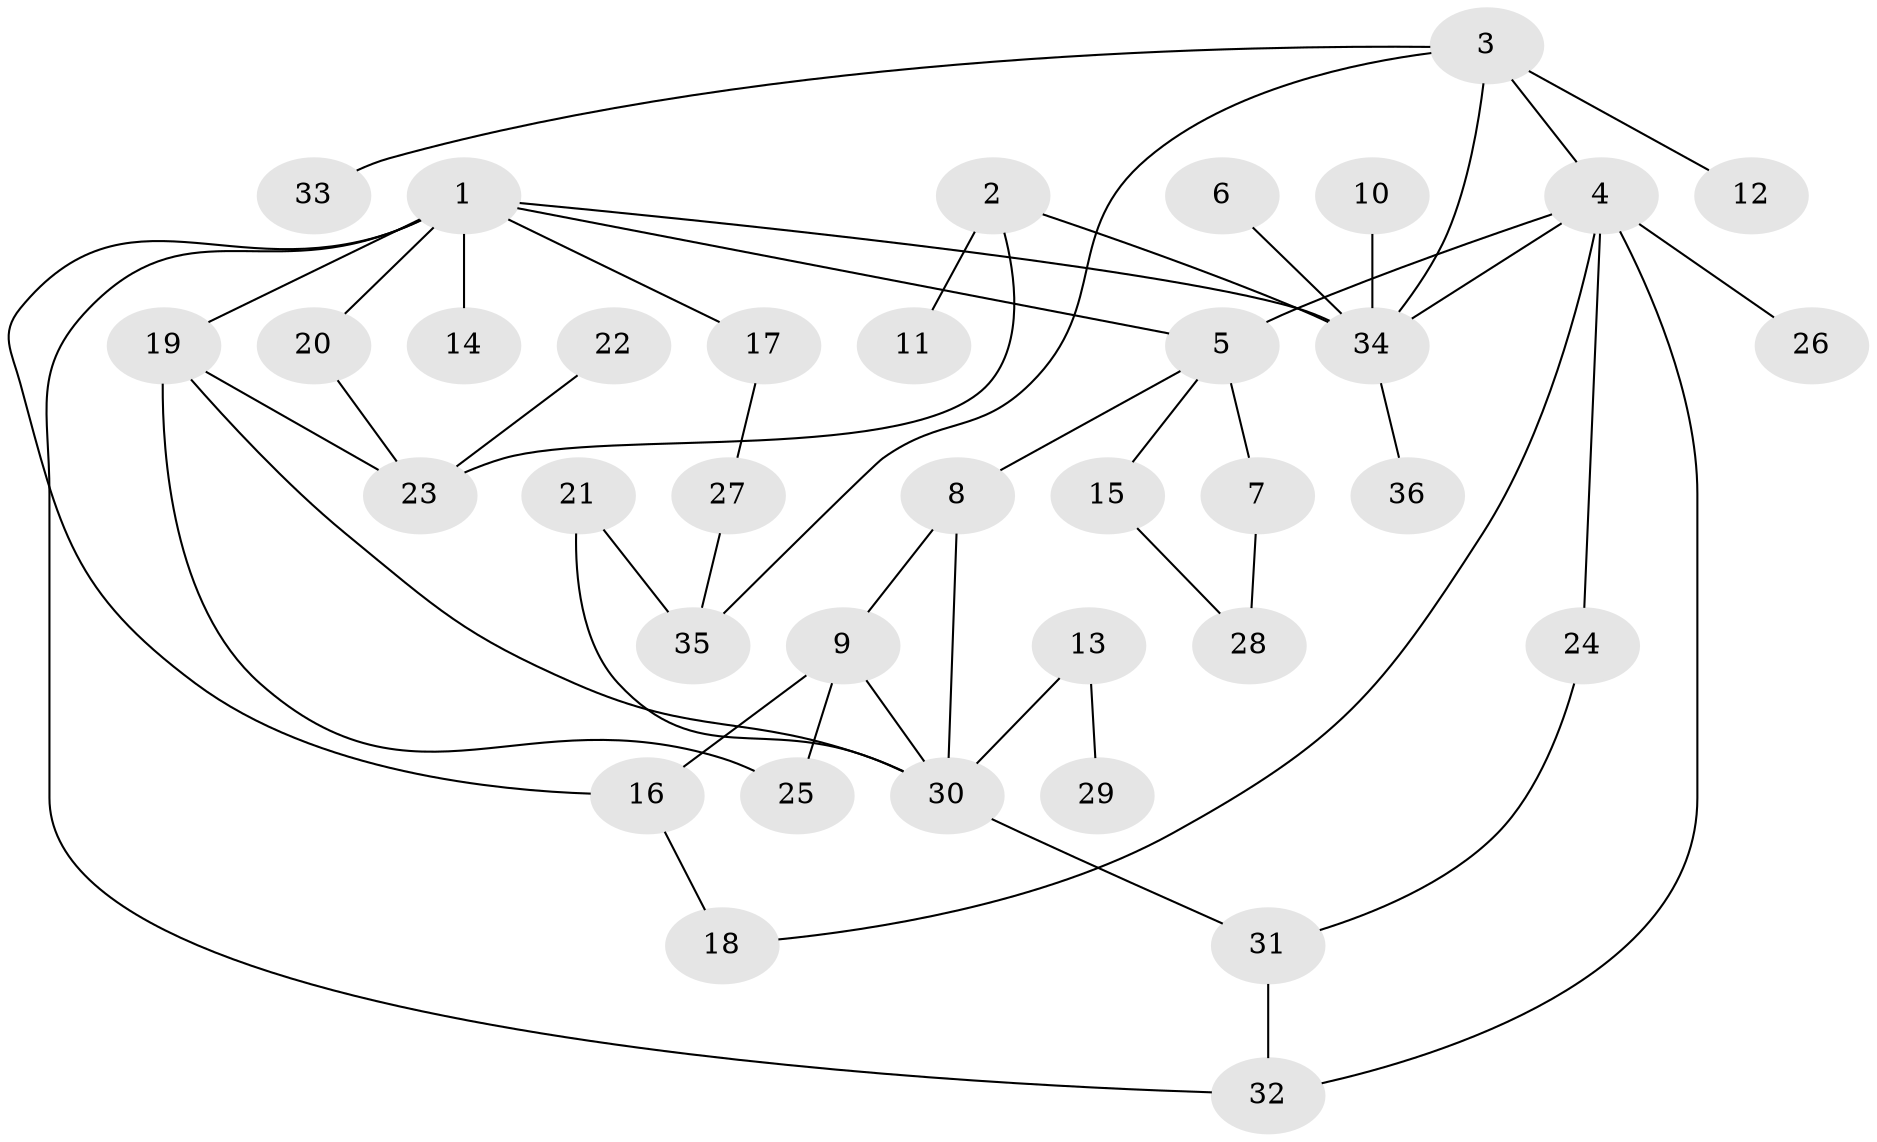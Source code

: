 // original degree distribution, {4: 0.11267605633802817, 6: 0.056338028169014086, 9: 0.014084507042253521, 3: 0.1267605633802817, 2: 0.352112676056338, 1: 0.323943661971831, 5: 0.014084507042253521}
// Generated by graph-tools (version 1.1) at 2025/01/03/09/25 03:01:08]
// undirected, 36 vertices, 50 edges
graph export_dot {
graph [start="1"]
  node [color=gray90,style=filled];
  1;
  2;
  3;
  4;
  5;
  6;
  7;
  8;
  9;
  10;
  11;
  12;
  13;
  14;
  15;
  16;
  17;
  18;
  19;
  20;
  21;
  22;
  23;
  24;
  25;
  26;
  27;
  28;
  29;
  30;
  31;
  32;
  33;
  34;
  35;
  36;
  1 -- 5 [weight=1.0];
  1 -- 14 [weight=1.0];
  1 -- 16 [weight=1.0];
  1 -- 17 [weight=1.0];
  1 -- 19 [weight=1.0];
  1 -- 20 [weight=1.0];
  1 -- 32 [weight=1.0];
  1 -- 34 [weight=1.0];
  2 -- 11 [weight=1.0];
  2 -- 23 [weight=1.0];
  2 -- 34 [weight=1.0];
  3 -- 4 [weight=1.0];
  3 -- 12 [weight=1.0];
  3 -- 33 [weight=1.0];
  3 -- 34 [weight=1.0];
  3 -- 35 [weight=1.0];
  4 -- 5 [weight=1.0];
  4 -- 18 [weight=1.0];
  4 -- 24 [weight=1.0];
  4 -- 26 [weight=1.0];
  4 -- 32 [weight=1.0];
  4 -- 34 [weight=1.0];
  5 -- 7 [weight=1.0];
  5 -- 8 [weight=1.0];
  5 -- 15 [weight=1.0];
  6 -- 34 [weight=1.0];
  7 -- 28 [weight=1.0];
  8 -- 9 [weight=1.0];
  8 -- 30 [weight=1.0];
  9 -- 16 [weight=1.0];
  9 -- 25 [weight=1.0];
  9 -- 30 [weight=1.0];
  10 -- 34 [weight=1.0];
  13 -- 29 [weight=1.0];
  13 -- 30 [weight=1.0];
  15 -- 28 [weight=1.0];
  16 -- 18 [weight=1.0];
  17 -- 27 [weight=1.0];
  19 -- 23 [weight=1.0];
  19 -- 25 [weight=1.0];
  19 -- 30 [weight=1.0];
  20 -- 23 [weight=1.0];
  21 -- 30 [weight=1.0];
  21 -- 35 [weight=1.0];
  22 -- 23 [weight=1.0];
  24 -- 31 [weight=1.0];
  27 -- 35 [weight=1.0];
  30 -- 31 [weight=1.0];
  31 -- 32 [weight=1.0];
  34 -- 36 [weight=1.0];
}
